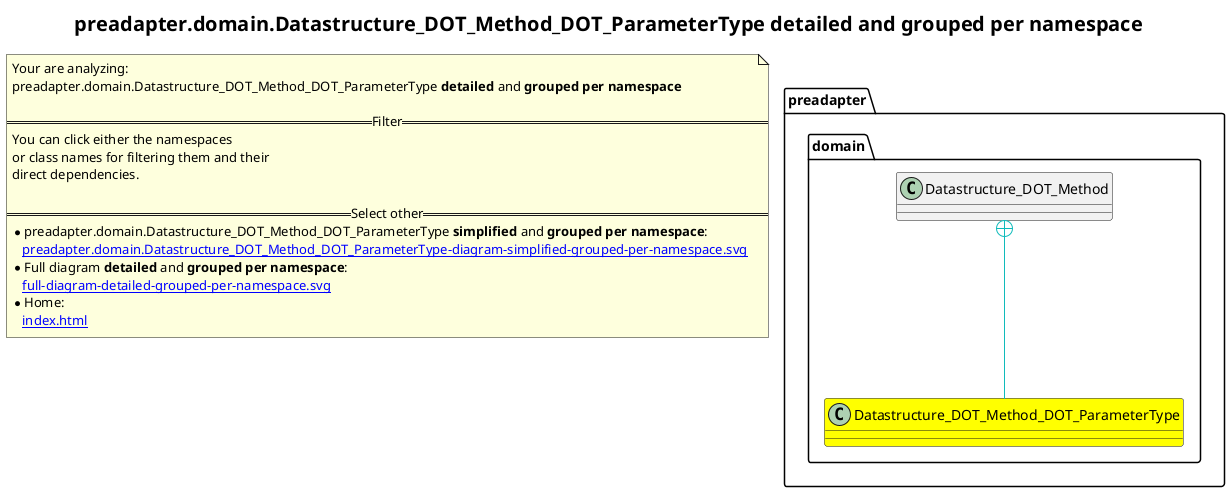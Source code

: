 @startuml
skinparam linetype ortho
title <size:20>preadapter.domain.Datastructure_DOT_Method_DOT_ParameterType **detailed** and **grouped per namespace**</size>
note "Your are analyzing:\npreadapter.domain.Datastructure_DOT_Method_DOT_ParameterType **detailed** and **grouped per namespace**\n\n==Filter==\nYou can click either the namespaces \nor class names for filtering them and their\ndirect dependencies.\n\n==Select other==\n* preadapter.domain.Datastructure_DOT_Method_DOT_ParameterType **simplified** and **grouped per namespace**:\n   [[preadapter.domain.Datastructure_DOT_Method_DOT_ParameterType-diagram-simplified-grouped-per-namespace.svg]]\n* Full diagram **detailed** and **grouped per namespace**:\n   [[full-diagram-detailed-grouped-per-namespace.svg]]\n* Home:\n   [[index.html]]" as FloatingNote
namespace preadapter [[preadapter-diagram-detailed-grouped-per-namespace.svg]] {
namespace preadapter.domain [[preadapter.domain-diagram-detailed-grouped-per-namespace.svg]] {
  class preadapter.domain.Datastructure_DOT_Method_DOT_ParameterType [[preadapter.domain.Datastructure_DOT_Method_DOT_ParameterType-diagram-detailed-grouped-per-namespace.svg]] #yellow {
  }
  class preadapter.domain.Datastructure_DOT_Method [[preadapter.domain.Datastructure_DOT_Method-diagram-detailed-grouped-per-namespace.svg]]  {
  }
'Compared namespace preadapter.domain [[preadapter.domain-diagram-detailed-grouped-per-namespace.svg]] { with last element of   }
' Closing all previous_sub_namespace_list namespace None because file analysis is finished.
' Closing namespace domain
}
' Closing namespace preadapter
}
 ' *************************************** 
 ' *************************************** 
 ' *************************************** 
' Class relations extracted from namespace:
' preadapter.domain
preadapter.domain.Datastructure_DOT_Method +-[#10BBBB]- preadapter.domain.Datastructure_DOT_Method_DOT_ParameterType 
@enduml